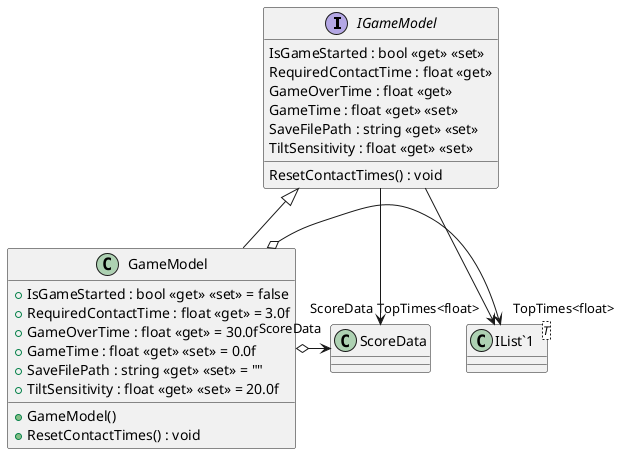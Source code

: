 @startuml
interface IGameModel {
    IsGameStarted : bool <<get>> <<set>>
    RequiredContactTime : float <<get>>
    GameOverTime : float <<get>>
    GameTime : float <<get>> <<set>>
    SaveFilePath : string <<get>> <<set>>
    TiltSensitivity : float <<get>> <<set>>
    ResetContactTimes() : void
}
class GameModel {
    + IsGameStarted : bool <<get>> <<set>> = false
    + RequiredContactTime : float <<get>> = 3.0f
    + GameOverTime : float <<get>> = 30.0f
    + GameTime : float <<get>> <<set>> = 0.0f
    + SaveFilePath : string <<get>> <<set>> = ""
    + TiltSensitivity : float <<get>> <<set>> = 20.0f
    + GameModel()
    + ResetContactTimes() : void
}
class "IList`1"<T> {
}
IGameModel --> "TopTimes<float>" "IList`1"
IGameModel --> "ScoreData" ScoreData
IGameModel <|-- GameModel
GameModel o-> "TopTimes<float>" "IList`1"
GameModel o-> "ScoreData" ScoreData
@enduml
